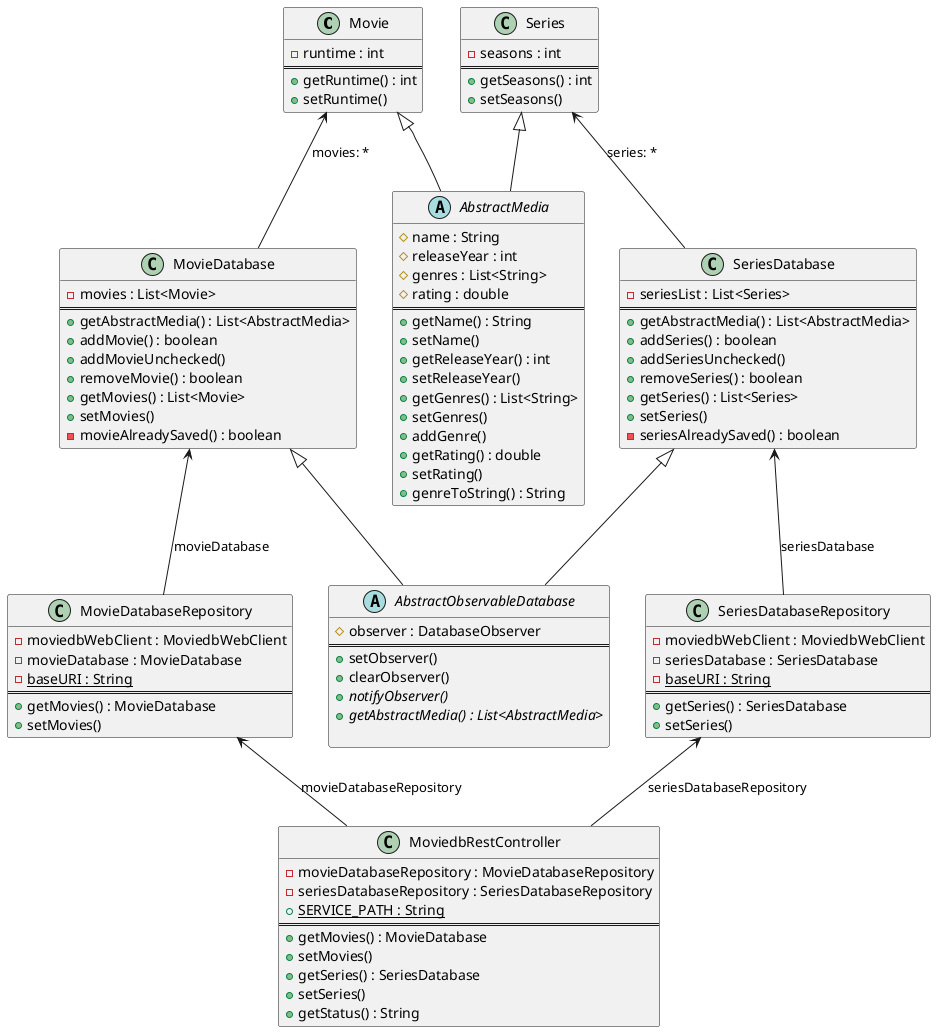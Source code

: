 @@startuml class-diagram

class Movie
{
    -runtime : int
    ==
    +getRuntime() : int
    +setRuntime()
}

class MovieDatabase
{
    -movies : List<Movie> 
    ==
    +getAbstractMedia() : List<AbstractMedia>
    +addMovie() : boolean
    +addMovieUnchecked()
    +removeMovie() : boolean
    +getMovies() : List<Movie>
    +setMovies()
    -movieAlreadySaved() : boolean
}

Movie <-- MovieDatabase: movies: *

abstract class AbstractMedia 
{
    #name : String
    #releaseYear : int
    #genres : List<String>
    #rating : double
    ==
    +getName() : String
    +setName()
    +getReleaseYear() : int
    +setReleaseYear()
    +getGenres() : List<String>
    +setGenres()
    +addGenre()
    +getRating() : double
    +setRating()
    +genreToString() : String
}

Movie <|-- AbstractMedia
Series <|-- AbstractMedia

abstract class AbstractObservableDatabase 
{
    #observer : DatabaseObserver
    ==
    +setObserver()
    +clearObserver()
    +{abstract} notifyObserver()
    +{abstract} getAbstractMedia() : List<AbstractMedia>
    
}

MovieDatabase <|-- AbstractObservableDatabase 
SeriesDatabase <|-- AbstractObservableDatabase 

class Series
{
    -seasons : int
    ==
    +getSeasons() : int
    +setSeasons()
}
class SeriesDatabase
{
    -seriesList : List<Series> 
    ==
    +getAbstractMedia() : List<AbstractMedia>
    +addSeries() : boolean
    +addSeriesUnchecked()
    +removeSeries() : boolean
    +getSeries() : List<Series>
    +setSeries()
    -seriesAlreadySaved() : boolean
}

Series <-- SeriesDatabase: series: *

class MovieDatabaseRepository
{
    -moviedbWebClient : MoviedbWebClient
    -movieDatabase : MovieDatabase
    -{static} baseURI : String
    ==
    +getMovies() : MovieDatabase
    +setMovies()
}

class SeriesDatabaseRepository
{
    -moviedbWebClient : MoviedbWebClient
    -seriesDatabase : SeriesDatabase
    -{static} baseURI : String
    ==
    +getSeries() : SeriesDatabase
    +setSeries()
}

class MoviedbRestController
{
    -movieDatabaseRepository : MovieDatabaseRepository
    -seriesDatabaseRepository : SeriesDatabaseRepository
    +{static} SERVICE_PATH : String
    ==
    +getMovies() : MovieDatabase
    +setMovies()
    +getSeries() : SeriesDatabase
    +setSeries()
    +getStatus() : String
}

MovieDatabase <-- MovieDatabaseRepository: movieDatabase
SeriesDatabase <-- SeriesDatabaseRepository: seriesDatabase

MovieDatabaseRepository <-- MoviedbRestController: movieDatabaseRepository
SeriesDatabaseRepository <-- MoviedbRestController: seriesDatabaseRepository

@@enduml